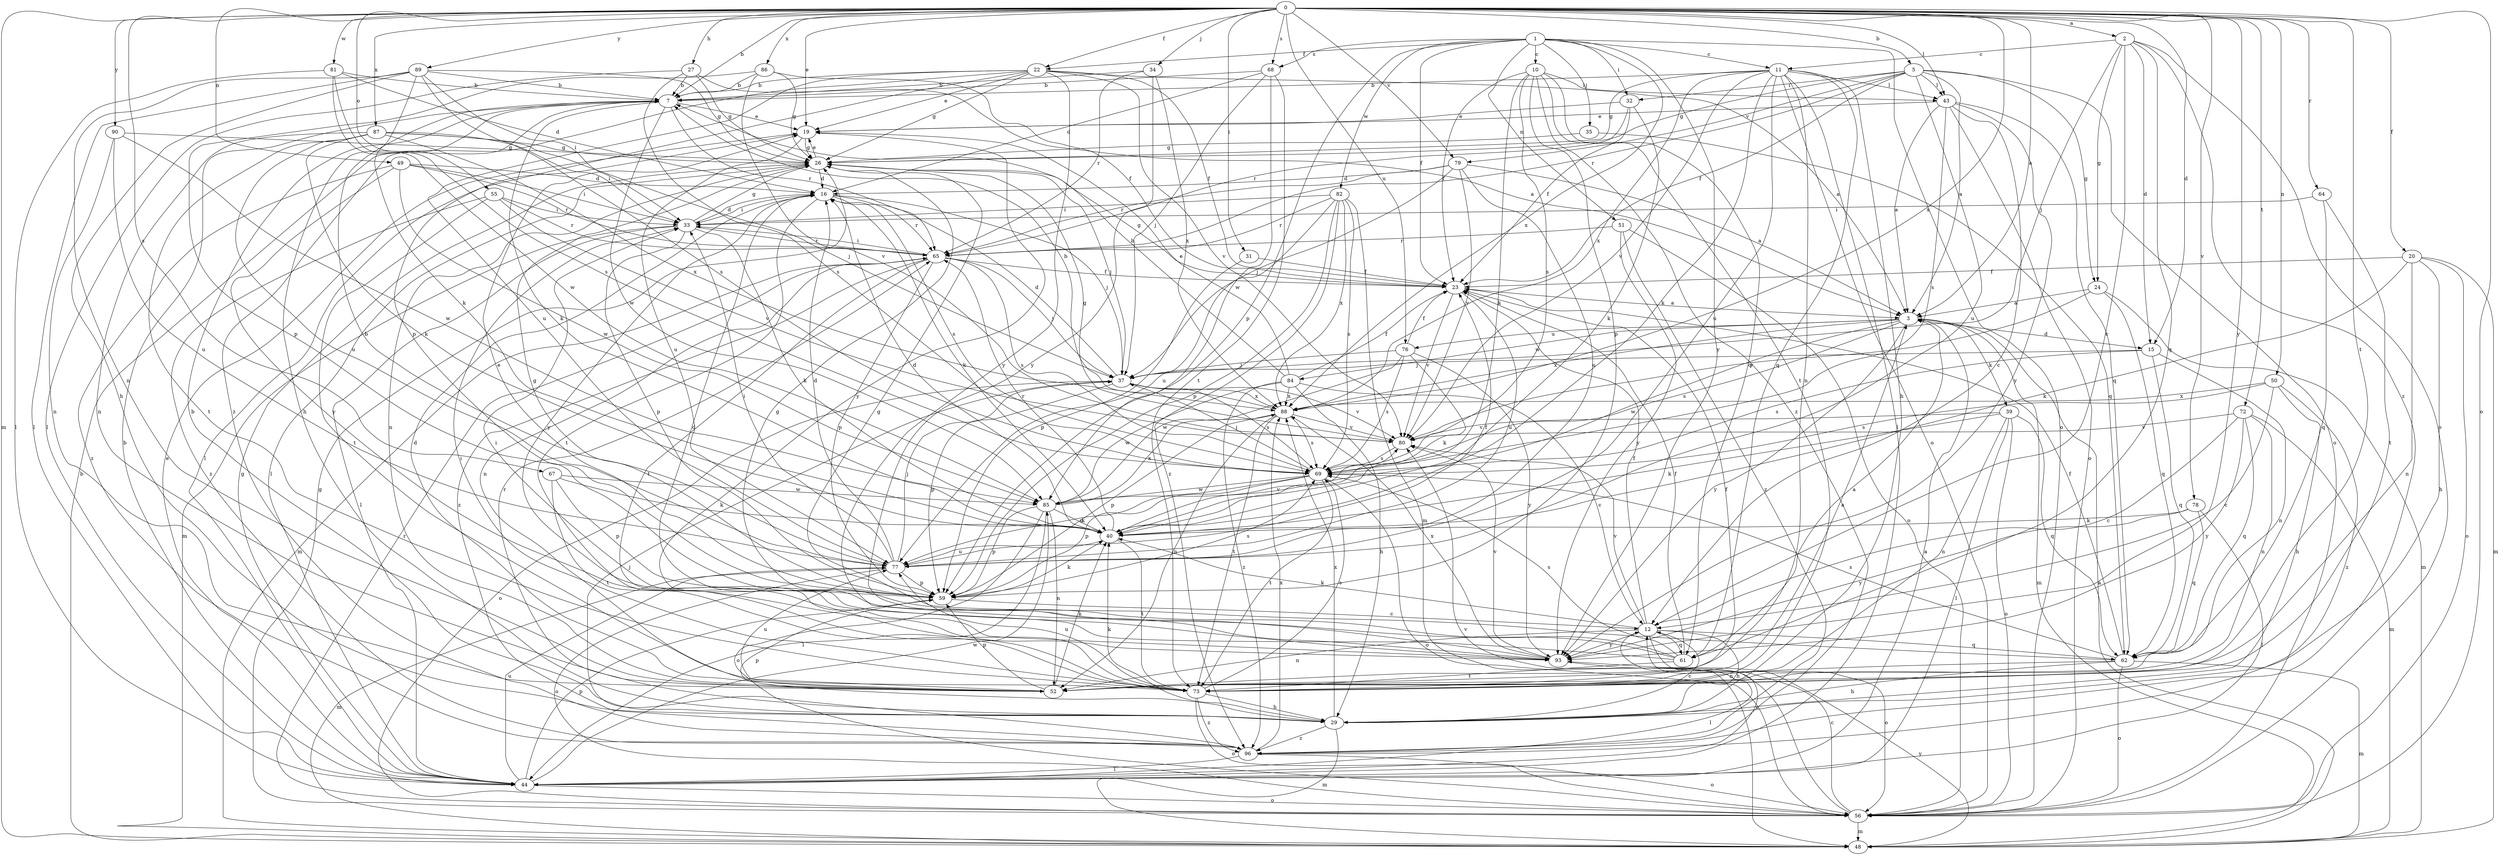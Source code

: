 strict digraph  {
0;
1;
2;
3;
5;
7;
10;
11;
12;
15;
16;
19;
20;
22;
23;
24;
26;
27;
29;
31;
32;
33;
34;
35;
37;
39;
40;
43;
44;
48;
49;
50;
51;
52;
55;
56;
59;
61;
62;
64;
65;
67;
68;
69;
72;
73;
76;
77;
78;
79;
80;
81;
82;
84;
85;
86;
87;
88;
89;
90;
93;
96;
0 -> 2  [label=a];
0 -> 3  [label=a];
0 -> 5  [label=b];
0 -> 7  [label=b];
0 -> 15  [label=d];
0 -> 19  [label=e];
0 -> 20  [label=f];
0 -> 22  [label=f];
0 -> 27  [label=h];
0 -> 31  [label=i];
0 -> 34  [label=j];
0 -> 43  [label=l];
0 -> 48  [label=m];
0 -> 49  [label=n];
0 -> 50  [label=n];
0 -> 55  [label=o];
0 -> 56  [label=o];
0 -> 64  [label=r];
0 -> 67  [label=s];
0 -> 68  [label=s];
0 -> 72  [label=t];
0 -> 73  [label=t];
0 -> 76  [label=u];
0 -> 78  [label=v];
0 -> 79  [label=v];
0 -> 81  [label=w];
0 -> 86  [label=x];
0 -> 87  [label=x];
0 -> 88  [label=x];
0 -> 89  [label=y];
0 -> 90  [label=y];
0 -> 93  [label=y];
1 -> 10  [label=c];
1 -> 11  [label=c];
1 -> 22  [label=f];
1 -> 23  [label=f];
1 -> 32  [label=i];
1 -> 35  [label=j];
1 -> 51  [label=n];
1 -> 56  [label=o];
1 -> 59  [label=p];
1 -> 68  [label=s];
1 -> 82  [label=w];
1 -> 88  [label=x];
1 -> 93  [label=y];
2 -> 11  [label=c];
2 -> 12  [label=c];
2 -> 15  [label=d];
2 -> 24  [label=g];
2 -> 37  [label=j];
2 -> 56  [label=o];
2 -> 61  [label=q];
2 -> 96  [label=z];
3 -> 15  [label=d];
3 -> 39  [label=k];
3 -> 48  [label=m];
3 -> 69  [label=s];
3 -> 76  [label=u];
3 -> 84  [label=w];
3 -> 85  [label=w];
3 -> 88  [label=x];
3 -> 93  [label=y];
5 -> 3  [label=a];
5 -> 23  [label=f];
5 -> 24  [label=g];
5 -> 26  [label=g];
5 -> 32  [label=i];
5 -> 43  [label=l];
5 -> 56  [label=o];
5 -> 65  [label=r];
5 -> 77  [label=u];
5 -> 79  [label=v];
7 -> 19  [label=e];
7 -> 29  [label=h];
7 -> 40  [label=k];
7 -> 65  [label=r];
7 -> 85  [label=w];
10 -> 23  [label=f];
10 -> 40  [label=k];
10 -> 43  [label=l];
10 -> 59  [label=p];
10 -> 61  [label=q];
10 -> 69  [label=s];
10 -> 73  [label=t];
10 -> 96  [label=z];
11 -> 7  [label=b];
11 -> 26  [label=g];
11 -> 29  [label=h];
11 -> 40  [label=k];
11 -> 43  [label=l];
11 -> 44  [label=l];
11 -> 52  [label=n];
11 -> 56  [label=o];
11 -> 61  [label=q];
11 -> 77  [label=u];
11 -> 80  [label=v];
11 -> 88  [label=x];
12 -> 23  [label=f];
12 -> 29  [label=h];
12 -> 40  [label=k];
12 -> 52  [label=n];
12 -> 56  [label=o];
12 -> 61  [label=q];
12 -> 62  [label=q];
12 -> 80  [label=v];
12 -> 93  [label=y];
15 -> 37  [label=j];
15 -> 52  [label=n];
15 -> 62  [label=q];
15 -> 69  [label=s];
16 -> 33  [label=i];
16 -> 37  [label=j];
16 -> 40  [label=k];
16 -> 65  [label=r];
16 -> 69  [label=s];
16 -> 73  [label=t];
16 -> 93  [label=y];
19 -> 26  [label=g];
19 -> 44  [label=l];
19 -> 77  [label=u];
19 -> 93  [label=y];
20 -> 23  [label=f];
20 -> 29  [label=h];
20 -> 40  [label=k];
20 -> 48  [label=m];
20 -> 52  [label=n];
20 -> 56  [label=o];
22 -> 3  [label=a];
22 -> 7  [label=b];
22 -> 19  [label=e];
22 -> 23  [label=f];
22 -> 26  [label=g];
22 -> 59  [label=p];
22 -> 77  [label=u];
22 -> 80  [label=v];
22 -> 93  [label=y];
22 -> 96  [label=z];
23 -> 3  [label=a];
23 -> 26  [label=g];
23 -> 77  [label=u];
23 -> 80  [label=v];
24 -> 3  [label=a];
24 -> 48  [label=m];
24 -> 62  [label=q];
24 -> 80  [label=v];
26 -> 16  [label=d];
26 -> 19  [label=e];
26 -> 37  [label=j];
26 -> 44  [label=l];
26 -> 52  [label=n];
27 -> 3  [label=a];
27 -> 7  [label=b];
27 -> 26  [label=g];
27 -> 44  [label=l];
27 -> 69  [label=s];
29 -> 7  [label=b];
29 -> 12  [label=c];
29 -> 40  [label=k];
29 -> 48  [label=m];
29 -> 59  [label=p];
29 -> 65  [label=r];
29 -> 88  [label=x];
29 -> 96  [label=z];
31 -> 23  [label=f];
31 -> 59  [label=p];
32 -> 19  [label=e];
32 -> 23  [label=f];
32 -> 40  [label=k];
32 -> 65  [label=r];
33 -> 16  [label=d];
33 -> 26  [label=g];
33 -> 40  [label=k];
33 -> 44  [label=l];
33 -> 48  [label=m];
33 -> 59  [label=p];
33 -> 65  [label=r];
34 -> 7  [label=b];
34 -> 65  [label=r];
34 -> 88  [label=x];
34 -> 93  [label=y];
35 -> 26  [label=g];
35 -> 62  [label=q];
37 -> 16  [label=d];
37 -> 56  [label=o];
37 -> 59  [label=p];
37 -> 69  [label=s];
37 -> 80  [label=v];
37 -> 88  [label=x];
39 -> 40  [label=k];
39 -> 44  [label=l];
39 -> 52  [label=n];
39 -> 56  [label=o];
39 -> 62  [label=q];
39 -> 80  [label=v];
40 -> 16  [label=d];
40 -> 65  [label=r];
40 -> 73  [label=t];
40 -> 77  [label=u];
40 -> 80  [label=v];
43 -> 3  [label=a];
43 -> 12  [label=c];
43 -> 19  [label=e];
43 -> 56  [label=o];
43 -> 62  [label=q];
43 -> 69  [label=s];
43 -> 93  [label=y];
44 -> 3  [label=a];
44 -> 7  [label=b];
44 -> 12  [label=c];
44 -> 19  [label=e];
44 -> 26  [label=g];
44 -> 56  [label=o];
44 -> 59  [label=p];
44 -> 77  [label=u];
44 -> 85  [label=w];
48 -> 3  [label=a];
48 -> 7  [label=b];
48 -> 93  [label=y];
49 -> 16  [label=d];
49 -> 33  [label=i];
49 -> 65  [label=r];
49 -> 85  [label=w];
49 -> 93  [label=y];
49 -> 96  [label=z];
50 -> 12  [label=c];
50 -> 29  [label=h];
50 -> 69  [label=s];
50 -> 88  [label=x];
50 -> 96  [label=z];
51 -> 56  [label=o];
51 -> 65  [label=r];
51 -> 93  [label=y];
51 -> 96  [label=z];
52 -> 3  [label=a];
52 -> 16  [label=d];
52 -> 40  [label=k];
52 -> 59  [label=p];
52 -> 77  [label=u];
55 -> 33  [label=i];
55 -> 65  [label=r];
55 -> 73  [label=t];
55 -> 80  [label=v];
55 -> 96  [label=z];
56 -> 12  [label=c];
56 -> 26  [label=g];
56 -> 48  [label=m];
56 -> 65  [label=r];
56 -> 80  [label=v];
59 -> 12  [label=c];
59 -> 19  [label=e];
59 -> 26  [label=g];
59 -> 40  [label=k];
59 -> 69  [label=s];
61 -> 3  [label=a];
61 -> 16  [label=d];
61 -> 23  [label=f];
61 -> 26  [label=g];
61 -> 33  [label=i];
61 -> 69  [label=s];
61 -> 73  [label=t];
62 -> 23  [label=f];
62 -> 26  [label=g];
62 -> 29  [label=h];
62 -> 48  [label=m];
62 -> 52  [label=n];
62 -> 56  [label=o];
62 -> 69  [label=s];
64 -> 33  [label=i];
64 -> 62  [label=q];
64 -> 73  [label=t];
65 -> 23  [label=f];
65 -> 33  [label=i];
65 -> 37  [label=j];
65 -> 48  [label=m];
65 -> 52  [label=n];
65 -> 59  [label=p];
65 -> 69  [label=s];
65 -> 73  [label=t];
65 -> 96  [label=z];
67 -> 40  [label=k];
67 -> 59  [label=p];
67 -> 73  [label=t];
67 -> 85  [label=w];
68 -> 7  [label=b];
68 -> 16  [label=d];
68 -> 37  [label=j];
68 -> 73  [label=t];
68 -> 85  [label=w];
69 -> 37  [label=j];
69 -> 56  [label=o];
69 -> 59  [label=p];
69 -> 73  [label=t];
69 -> 77  [label=u];
69 -> 85  [label=w];
72 -> 12  [label=c];
72 -> 48  [label=m];
72 -> 52  [label=n];
72 -> 62  [label=q];
72 -> 80  [label=v];
72 -> 93  [label=y];
73 -> 23  [label=f];
73 -> 29  [label=h];
73 -> 33  [label=i];
73 -> 56  [label=o];
73 -> 69  [label=s];
73 -> 77  [label=u];
73 -> 96  [label=z];
76 -> 23  [label=f];
76 -> 37  [label=j];
76 -> 40  [label=k];
76 -> 69  [label=s];
76 -> 85  [label=w];
76 -> 93  [label=y];
77 -> 7  [label=b];
77 -> 16  [label=d];
77 -> 23  [label=f];
77 -> 33  [label=i];
77 -> 37  [label=j];
77 -> 48  [label=m];
77 -> 56  [label=o];
77 -> 59  [label=p];
78 -> 40  [label=k];
78 -> 44  [label=l];
78 -> 62  [label=q];
78 -> 93  [label=y];
79 -> 3  [label=a];
79 -> 16  [label=d];
79 -> 37  [label=j];
79 -> 65  [label=r];
79 -> 77  [label=u];
79 -> 80  [label=v];
80 -> 26  [label=g];
80 -> 69  [label=s];
81 -> 7  [label=b];
81 -> 16  [label=d];
81 -> 44  [label=l];
81 -> 69  [label=s];
81 -> 85  [label=w];
82 -> 33  [label=i];
82 -> 48  [label=m];
82 -> 59  [label=p];
82 -> 65  [label=r];
82 -> 69  [label=s];
82 -> 77  [label=u];
82 -> 88  [label=x];
82 -> 96  [label=z];
84 -> 7  [label=b];
84 -> 12  [label=c];
84 -> 19  [label=e];
84 -> 23  [label=f];
84 -> 29  [label=h];
84 -> 85  [label=w];
84 -> 88  [label=x];
84 -> 96  [label=z];
85 -> 40  [label=k];
85 -> 44  [label=l];
85 -> 52  [label=n];
85 -> 56  [label=o];
85 -> 59  [label=p];
85 -> 88  [label=x];
86 -> 7  [label=b];
86 -> 23  [label=f];
86 -> 26  [label=g];
86 -> 59  [label=p];
86 -> 80  [label=v];
87 -> 26  [label=g];
87 -> 33  [label=i];
87 -> 37  [label=j];
87 -> 40  [label=k];
87 -> 52  [label=n];
87 -> 73  [label=t];
87 -> 77  [label=u];
87 -> 88  [label=x];
88 -> 7  [label=b];
88 -> 52  [label=n];
88 -> 59  [label=p];
88 -> 69  [label=s];
88 -> 73  [label=t];
88 -> 80  [label=v];
89 -> 7  [label=b];
89 -> 26  [label=g];
89 -> 29  [label=h];
89 -> 33  [label=i];
89 -> 40  [label=k];
89 -> 44  [label=l];
89 -> 52  [label=n];
89 -> 69  [label=s];
90 -> 26  [label=g];
90 -> 52  [label=n];
90 -> 77  [label=u];
90 -> 85  [label=w];
93 -> 44  [label=l];
93 -> 80  [label=v];
93 -> 88  [label=x];
96 -> 37  [label=j];
96 -> 44  [label=l];
96 -> 56  [label=o];
96 -> 88  [label=x];
}

